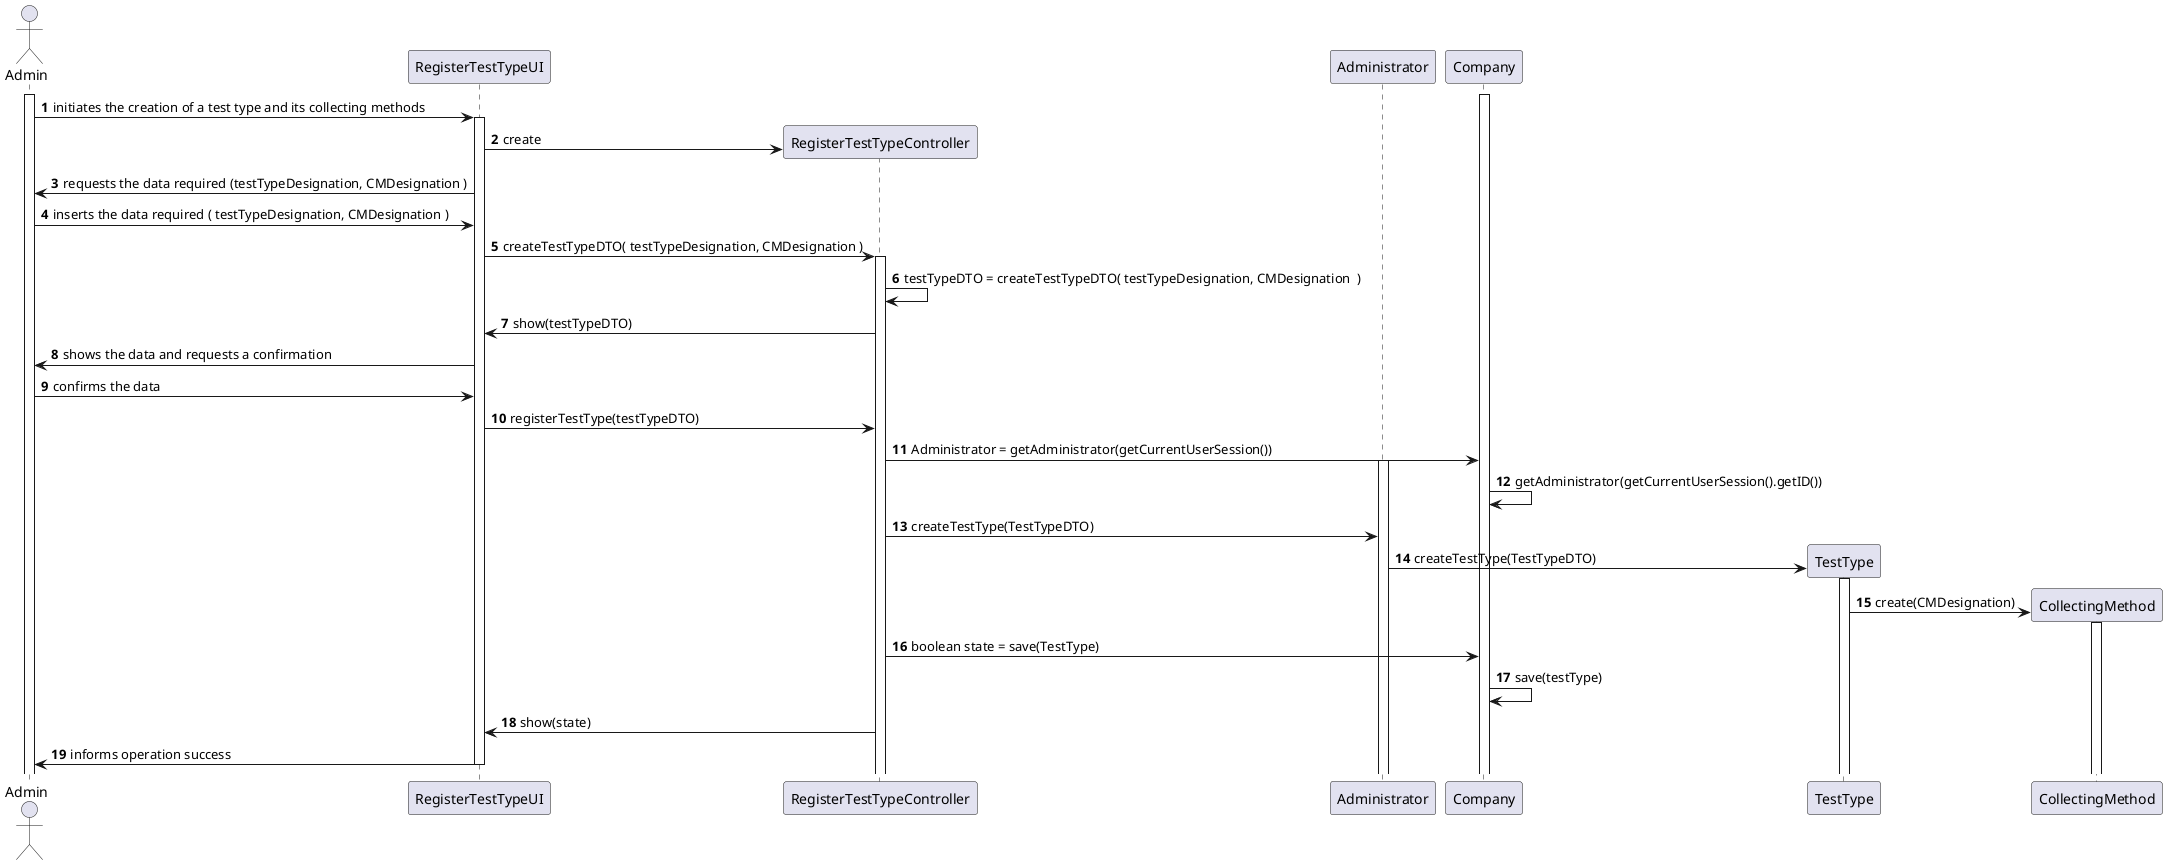 @startuml
autonumber

actor "Admin" as ADM
participant "RegisterTestTypeUI" as ui
participant "RegisterTestTypeController" as controller
participant "Administrator" as administrator
participant "Company"
activate ADM
activate Company

ADM -> ui : initiates the creation of a test type and its collecting methods
activate ui
ui -> controller ** : create
ui -> ADM : requests the data required (testTypeDesignation, CMDesignation )

ADM -> ui : inserts the data required ( testTypeDesignation, CMDesignation )
ui -> controller : createTestTypeDTO( testTypeDesignation, CMDesignation )
activate controller
controller -> controller : testTypeDTO = createTestTypeDTO( testTypeDesignation, CMDesignation  )

controller -> ui : show(testTypeDTO)
ui -> ADM : shows the data and requests a confirmation
ADM -> ui : confirms the data



ui -> controller : registerTestType(testTypeDTO)
' class receptionist is the Creator that instanciates the client
controller -> Company : Administrator = getAdministrator(getCurrentUserSession())
activate administrator
Company -> Company : getAdministrator(getCurrentUserSession().getID())


controller -> administrator : createTestType(TestTypeDTO)
administrator -> TestType ** : createTestType(TestTypeDTO)
activate TestType
TestType -> CollectingMethod ** : create(CMDesignation)
activate CollectingMethod
controller -> Company : boolean state = save(TestType)
Company -> Company : save(testType)
ui <- controller : show(state)
ui -> ADM : informs operation success

deactivate ui

@enduml
